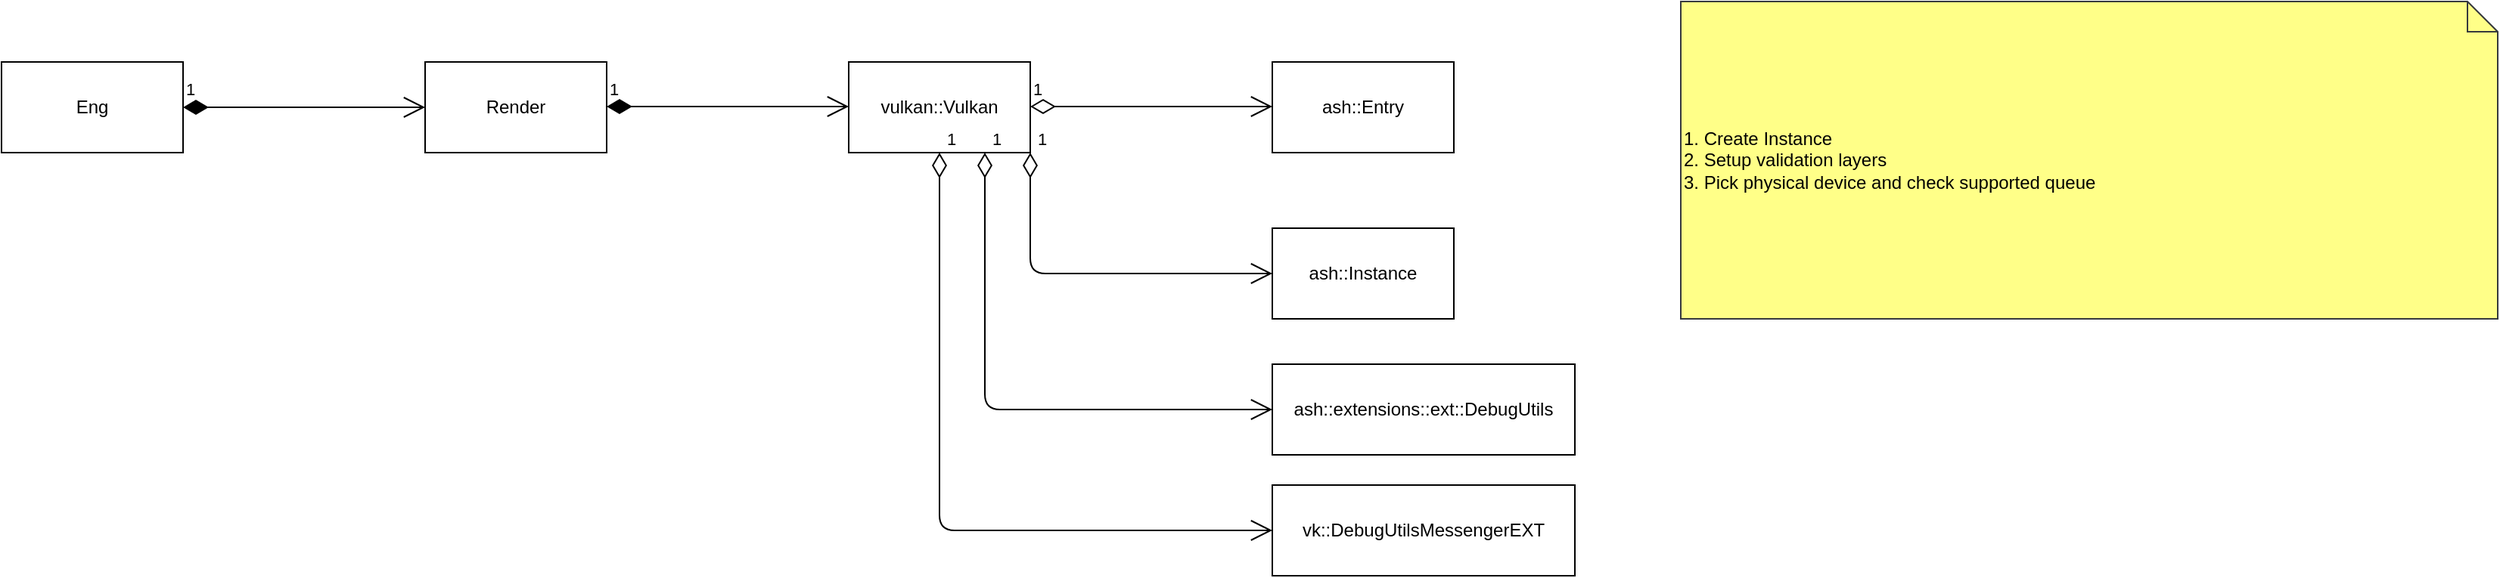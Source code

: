 <mxfile version="12.6.5" type="device"><diagram id="2s3fogLnROklsIH_N3lG" name="vulkan+rust"><mxGraphModel dx="1086" dy="966" grid="1" gridSize="10" guides="1" tooltips="1" connect="1" arrows="1" fold="1" page="1" pageScale="1" pageWidth="827" pageHeight="1169" math="0" shadow="0"><root><mxCell id="0"/><mxCell id="1" parent="0"/><mxCell id="-8oEu8xx7HpNSjd4XMk9-1" value="Eng" style="rounded=0;whiteSpace=wrap;html=1;" vertex="1" parent="1"><mxGeometry x="60" y="120" width="120" height="60" as="geometry"/></mxCell><mxCell id="-8oEu8xx7HpNSjd4XMk9-3" value="1" style="endArrow=open;html=1;endSize=12;startArrow=diamondThin;startSize=14;startFill=1;edgeStyle=orthogonalEdgeStyle;align=left;verticalAlign=bottom;" edge="1" parent="1"><mxGeometry x="-1" y="3" relative="1" as="geometry"><mxPoint x="180" y="150" as="sourcePoint"/><mxPoint x="340" y="150" as="targetPoint"/></mxGeometry></mxCell><mxCell id="-8oEu8xx7HpNSjd4XMk9-4" value="Render" style="rounded=0;whiteSpace=wrap;html=1;" vertex="1" parent="1"><mxGeometry x="340" y="120" width="120" height="60" as="geometry"/></mxCell><mxCell id="-8oEu8xx7HpNSjd4XMk9-5" value="1" style="endArrow=open;html=1;endSize=12;startArrow=diamondThin;startSize=14;startFill=1;edgeStyle=orthogonalEdgeStyle;align=left;verticalAlign=bottom;" edge="1" parent="1"><mxGeometry x="-1" y="3" relative="1" as="geometry"><mxPoint x="460" y="149.5" as="sourcePoint"/><mxPoint x="620" y="149.5" as="targetPoint"/></mxGeometry></mxCell><mxCell id="-8oEu8xx7HpNSjd4XMk9-6" value="vulkan::Vulkan" style="rounded=0;whiteSpace=wrap;html=1;" vertex="1" parent="1"><mxGeometry x="620" y="120" width="120" height="60" as="geometry"/></mxCell><mxCell id="-8oEu8xx7HpNSjd4XMk9-7" value="ash::Entry" style="rounded=0;whiteSpace=wrap;html=1;" vertex="1" parent="1"><mxGeometry x="900" y="120" width="120" height="60" as="geometry"/></mxCell><mxCell id="-8oEu8xx7HpNSjd4XMk9-8" value="ash::Instance" style="rounded=0;whiteSpace=wrap;html=1;" vertex="1" parent="1"><mxGeometry x="900" y="230" width="120" height="60" as="geometry"/></mxCell><mxCell id="-8oEu8xx7HpNSjd4XMk9-9" value="1" style="endArrow=open;html=1;endSize=12;startArrow=diamondThin;startSize=14;startFill=0;edgeStyle=orthogonalEdgeStyle;align=left;verticalAlign=bottom;" edge="1" parent="1"><mxGeometry x="-1" y="3" relative="1" as="geometry"><mxPoint x="740" y="149.5" as="sourcePoint"/><mxPoint x="900" y="149.5" as="targetPoint"/></mxGeometry></mxCell><mxCell id="-8oEu8xx7HpNSjd4XMk9-11" value="1" style="endArrow=open;html=1;endSize=12;startArrow=diamondThin;startSize=14;startFill=0;edgeStyle=orthogonalEdgeStyle;align=left;verticalAlign=bottom;exitX=1;exitY=1;exitDx=0;exitDy=0;entryX=0;entryY=0.5;entryDx=0;entryDy=0;" edge="1" parent="1" source="-8oEu8xx7HpNSjd4XMk9-6" target="-8oEu8xx7HpNSjd4XMk9-8"><mxGeometry x="-1" y="3" relative="1" as="geometry"><mxPoint x="740" y="259.5" as="sourcePoint"/><mxPoint x="900" y="259.5" as="targetPoint"/></mxGeometry></mxCell><mxCell id="-8oEu8xx7HpNSjd4XMk9-12" value="ash::extensions::ext::DebugUtils" style="rounded=0;whiteSpace=wrap;html=1;" vertex="1" parent="1"><mxGeometry x="900" y="320" width="200" height="60" as="geometry"/></mxCell><mxCell id="-8oEu8xx7HpNSjd4XMk9-13" value="vk::DebugUtilsMessengerEXT" style="rounded=0;whiteSpace=wrap;html=1;" vertex="1" parent="1"><mxGeometry x="900" y="400" width="200" height="60" as="geometry"/></mxCell><mxCell id="-8oEu8xx7HpNSjd4XMk9-14" value="1" style="endArrow=open;html=1;endSize=12;startArrow=diamondThin;startSize=14;startFill=0;edgeStyle=orthogonalEdgeStyle;align=left;verticalAlign=bottom;exitX=0.75;exitY=1;exitDx=0;exitDy=0;entryX=0;entryY=0.5;entryDx=0;entryDy=0;" edge="1" parent="1" source="-8oEu8xx7HpNSjd4XMk9-6" target="-8oEu8xx7HpNSjd4XMk9-12"><mxGeometry x="-1" y="3" relative="1" as="geometry"><mxPoint x="750" y="190" as="sourcePoint"/><mxPoint x="910" y="270" as="targetPoint"/></mxGeometry></mxCell><mxCell id="-8oEu8xx7HpNSjd4XMk9-15" value="1" style="endArrow=open;html=1;endSize=12;startArrow=diamondThin;startSize=14;startFill=0;edgeStyle=orthogonalEdgeStyle;align=left;verticalAlign=bottom;exitX=0.5;exitY=1;exitDx=0;exitDy=0;entryX=0;entryY=0.5;entryDx=0;entryDy=0;" edge="1" parent="1" source="-8oEu8xx7HpNSjd4XMk9-6" target="-8oEu8xx7HpNSjd4XMk9-13"><mxGeometry x="-1" y="3" relative="1" as="geometry"><mxPoint x="720" y="190" as="sourcePoint"/><mxPoint x="910" y="360" as="targetPoint"/></mxGeometry></mxCell><mxCell id="-8oEu8xx7HpNSjd4XMk9-19" value="1. Create Instance&lt;br&gt;2. Setup validation layers&lt;br&gt;3. Pick physical device and check supported queue" style="shape=note;size=20;whiteSpace=wrap;html=1;fillColor=#ffff88;strokeColor=#36393d;align=left;" vertex="1" parent="1"><mxGeometry x="1170" y="80" width="540" height="210" as="geometry"/></mxCell></root></mxGraphModel></diagram></mxfile>